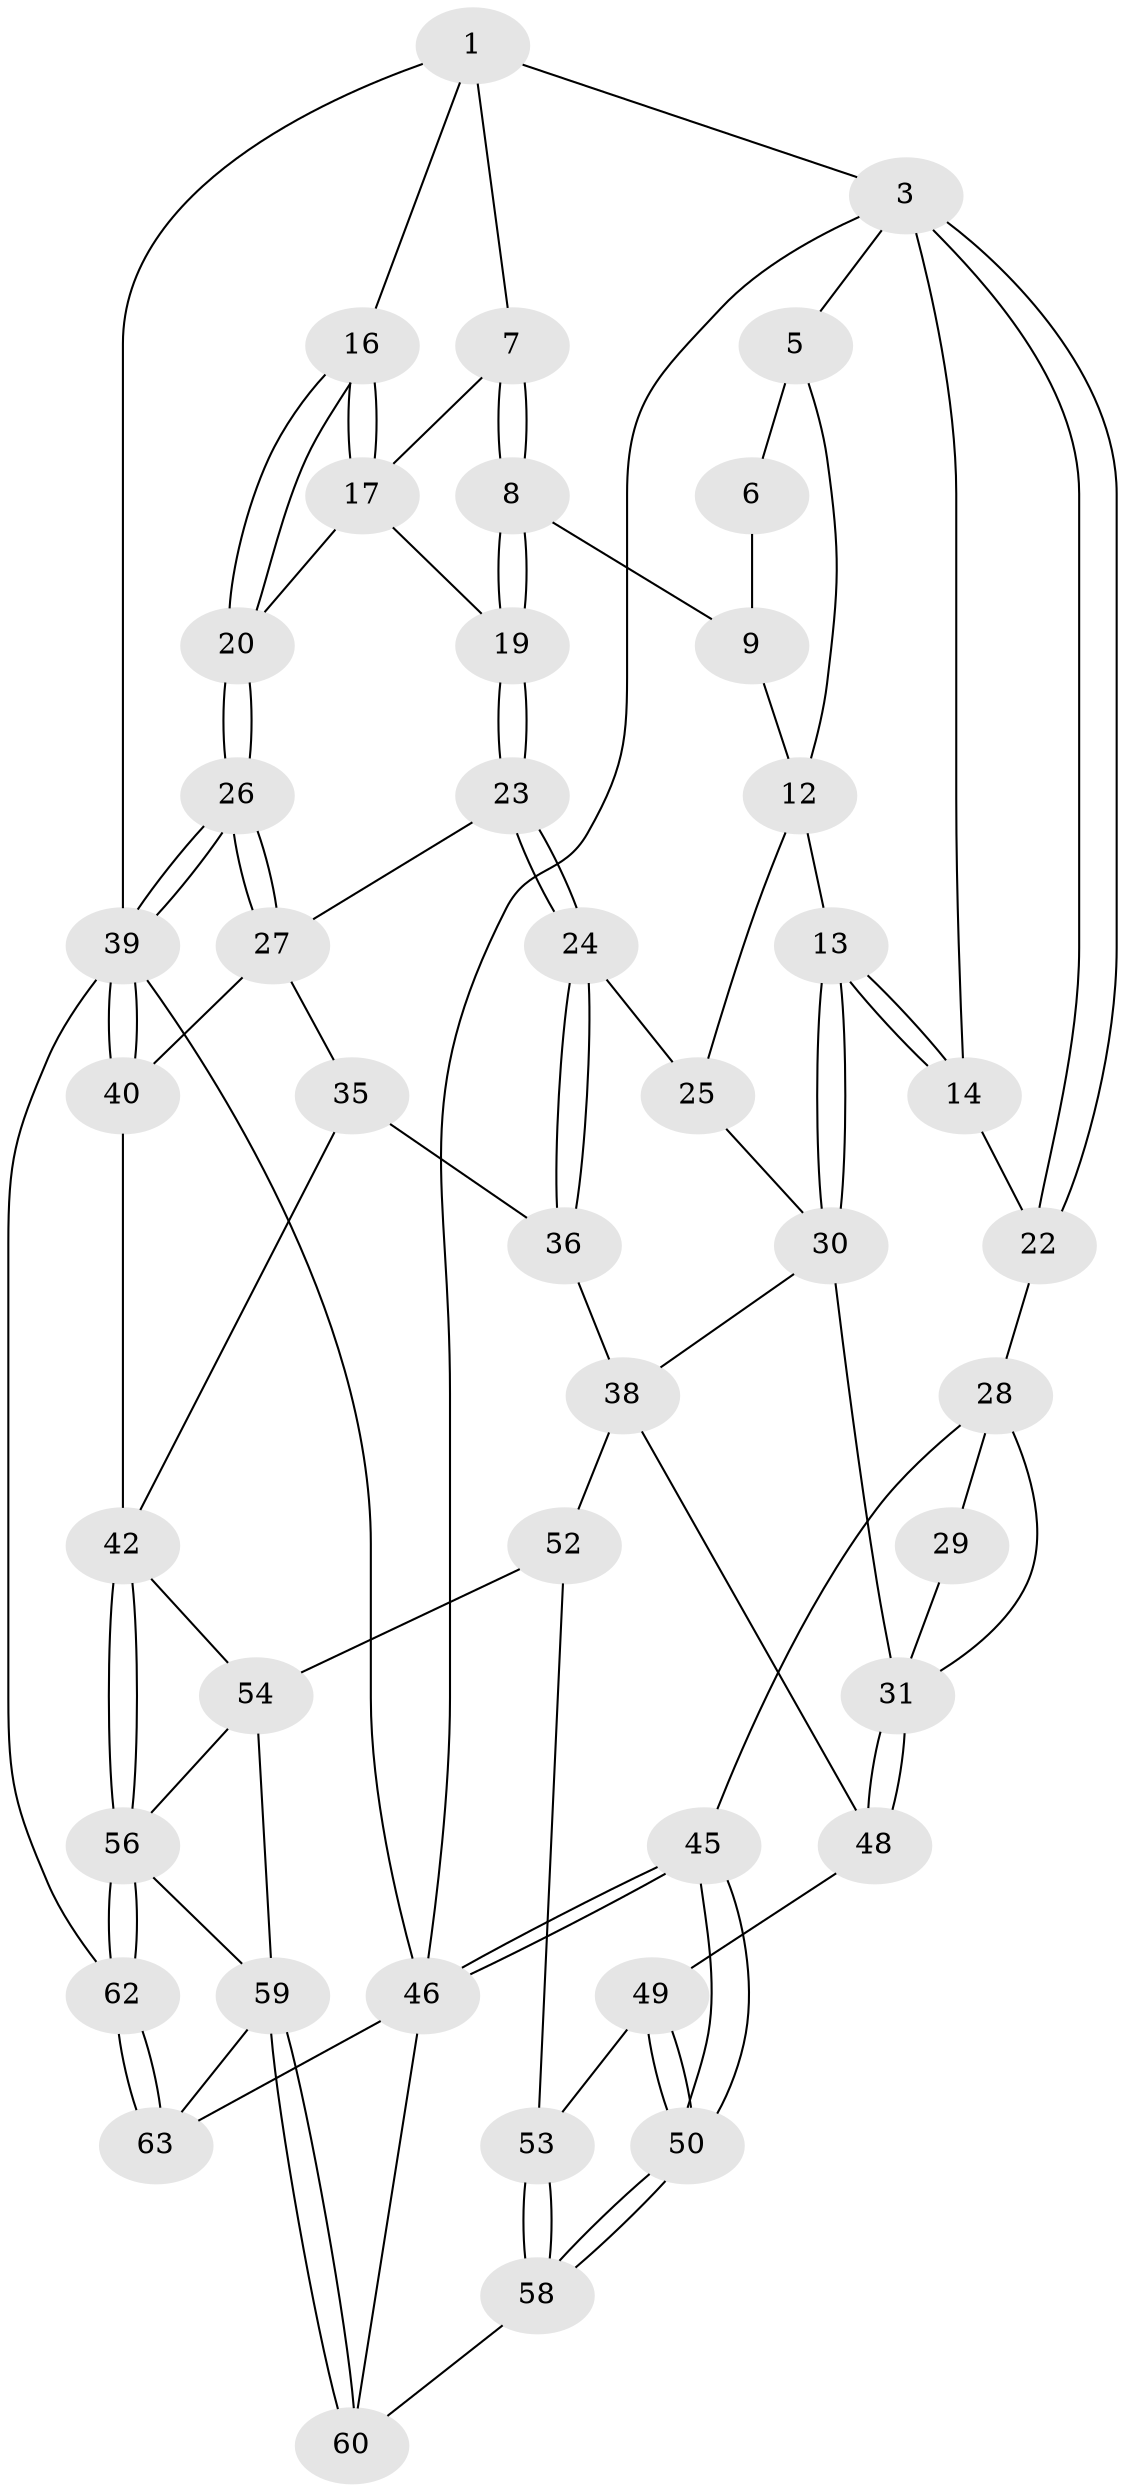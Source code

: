 // original degree distribution, {3: 0.046875, 5: 0.484375, 6: 0.234375, 4: 0.234375}
// Generated by graph-tools (version 1.1) at 2025/11/02/27/25 16:11:57]
// undirected, 44 vertices, 98 edges
graph export_dot {
graph [start="1"]
  node [color=gray90,style=filled];
  1 [pos="+0.9332180097411347+0",super="+2"];
  3 [pos="+0+0",super="+4"];
  5 [pos="+0.4082051838951718+0",super="+11"];
  6 [pos="+0.8159195007185386+0",super="+10"];
  7 [pos="+0.7999365108304389+0.08810988973778777"];
  8 [pos="+0.7328806552705872+0.14700892140439484"];
  9 [pos="+0.6901571744168915+0.12488526762549057"];
  12 [pos="+0.35654437158691915+0.11913116174932945",super="+21"];
  13 [pos="+0.27620945294083754+0.18401680168811568"];
  14 [pos="+0.21103648109828335+0.18149090660040829",super="+15"];
  16 [pos="+1+0"];
  17 [pos="+0.8662075745081068+0.10680417472083518",super="+18"];
  19 [pos="+0.7654475245264699+0.20190173945108322"];
  20 [pos="+1+0.26658743150226943"];
  22 [pos="+0+0"];
  23 [pos="+0.7801545674530611+0.26268745388823006"];
  24 [pos="+0.5968700527725433+0.3057531699617171"];
  25 [pos="+0.5344334226911037+0.26779681913880665"];
  26 [pos="+1+0.31758657371428917"];
  27 [pos="+0.7950796361027299+0.2786116272435473",super="+34"];
  28 [pos="+0+0.20941509918675297",super="+44"];
  29 [pos="+0.1817362692190093+0.19961907029995862"];
  30 [pos="+0.2787254732026487+0.3809277616194126",super="+33"];
  31 [pos="+0.09099656694658191+0.5018880753055319",super="+32"];
  35 [pos="+0.7162604588610543+0.41883333258064415",super="+41"];
  36 [pos="+0.6368735979238109+0.39099228006136993",super="+37"];
  38 [pos="+0.4495869444714423+0.565795764300336",super="+51"];
  39 [pos="+1+0.6208039241197747",super="+47"];
  40 [pos="+1+0.6416290931385814"];
  42 [pos="+0.8361776451094809+0.7217174814062772",super="+43"];
  45 [pos="+0+1"];
  46 [pos="+0+1",super="+64"];
  48 [pos="+0.1268802702519202+0.5780611839603557"];
  49 [pos="+0.10795163473032862+0.6195583897995293"];
  50 [pos="+0+1"];
  52 [pos="+0.35850613510053647+0.7342377078433259"];
  53 [pos="+0.1393245696451883+0.8120290368196008"];
  54 [pos="+0.5253475618374456+0.8073518777223195",super="+55"];
  56 [pos="+0.7442121462255109+0.9675047887138489",super="+57"];
  58 [pos="+0.006899115067009933+0.9287682973686218"];
  59 [pos="+0.3661726579541487+0.9115951091403238",super="+61"];
  60 [pos="+0.36370916958359484+0.9220507523155977"];
  62 [pos="+0.7499210347758429+1"];
  63 [pos="+0.46239172942192025+1"];
  1 -- 7;
  1 -- 16;
  1 -- 3;
  1 -- 39;
  3 -- 22;
  3 -- 22;
  3 -- 46;
  3 -- 5;
  3 -- 14;
  5 -- 6 [weight=2];
  5 -- 12;
  6 -- 9;
  7 -- 8;
  7 -- 8;
  7 -- 17;
  8 -- 9;
  8 -- 19;
  8 -- 19;
  9 -- 12;
  12 -- 13;
  12 -- 25;
  13 -- 14;
  13 -- 14;
  13 -- 30;
  13 -- 30;
  14 -- 22;
  16 -- 17;
  16 -- 17;
  16 -- 20;
  16 -- 20;
  17 -- 19;
  17 -- 20;
  19 -- 23;
  19 -- 23;
  20 -- 26;
  20 -- 26;
  22 -- 28;
  23 -- 24;
  23 -- 24;
  23 -- 27;
  24 -- 25;
  24 -- 36;
  24 -- 36;
  25 -- 30;
  26 -- 27;
  26 -- 27;
  26 -- 39;
  26 -- 39;
  27 -- 40;
  27 -- 35;
  28 -- 29;
  28 -- 45;
  28 -- 31;
  29 -- 31;
  30 -- 31;
  30 -- 38;
  31 -- 48;
  31 -- 48;
  35 -- 36 [weight=2];
  35 -- 42;
  36 -- 38;
  38 -- 48;
  38 -- 52;
  39 -- 40;
  39 -- 40;
  39 -- 62;
  39 -- 46;
  40 -- 42;
  42 -- 56;
  42 -- 56;
  42 -- 54;
  45 -- 46;
  45 -- 46;
  45 -- 50;
  45 -- 50;
  46 -- 60;
  46 -- 63;
  48 -- 49;
  49 -- 50;
  49 -- 50;
  49 -- 53;
  50 -- 58;
  50 -- 58;
  52 -- 53;
  52 -- 54;
  53 -- 58;
  53 -- 58;
  54 -- 56;
  54 -- 59;
  56 -- 62;
  56 -- 62;
  56 -- 59;
  58 -- 60;
  59 -- 60;
  59 -- 60;
  59 -- 63;
  62 -- 63;
  62 -- 63;
}
